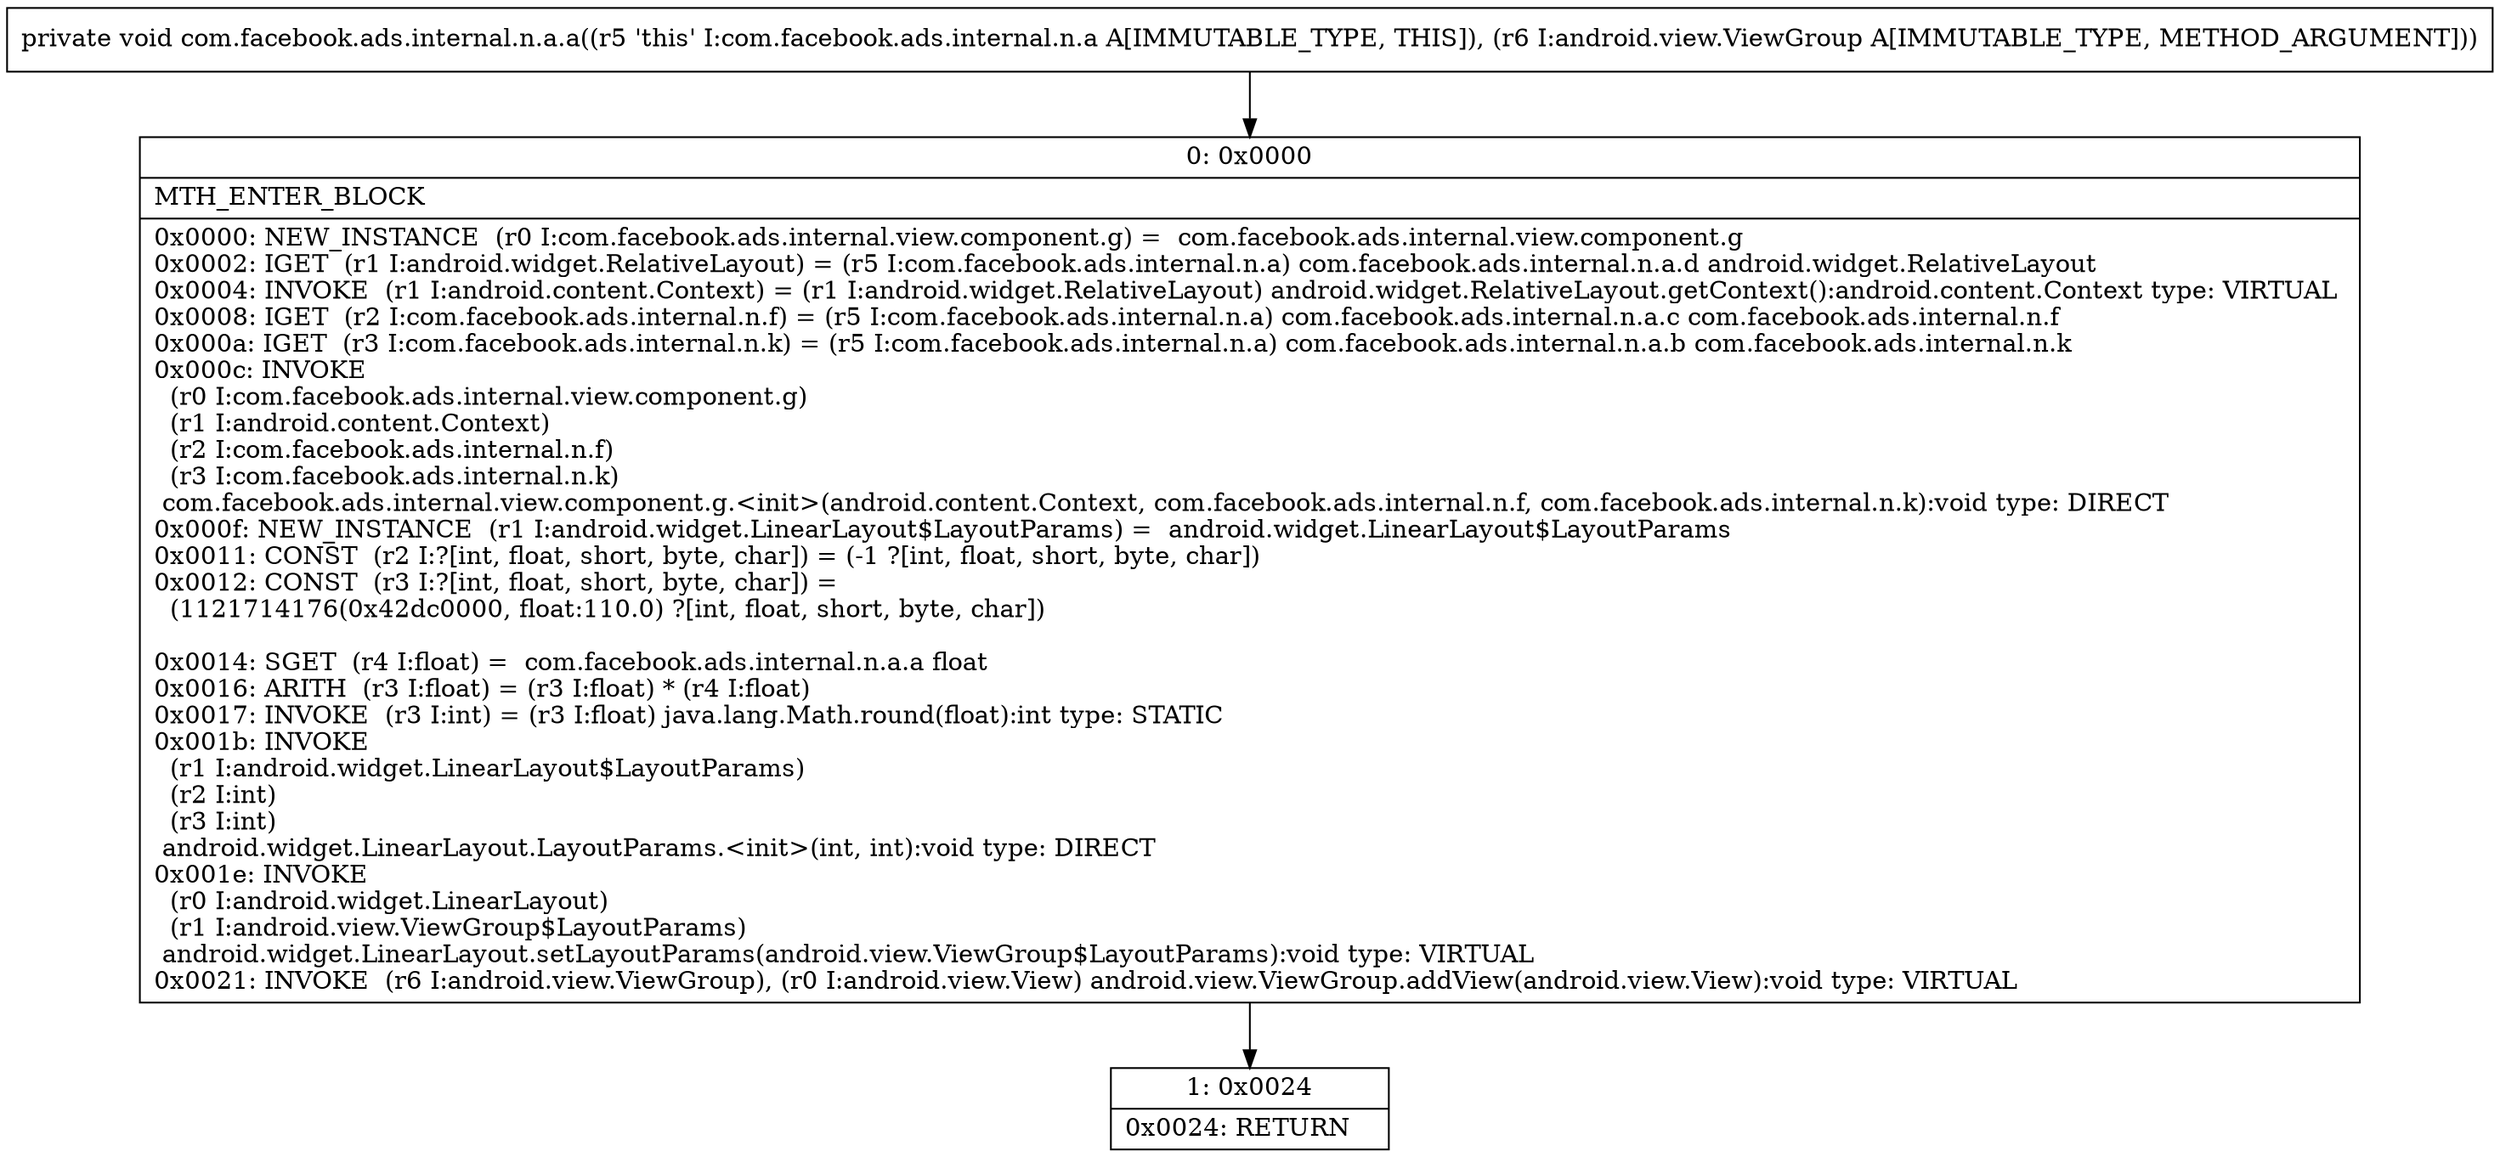 digraph "CFG forcom.facebook.ads.internal.n.a.a(Landroid\/view\/ViewGroup;)V" {
Node_0 [shape=record,label="{0\:\ 0x0000|MTH_ENTER_BLOCK\l|0x0000: NEW_INSTANCE  (r0 I:com.facebook.ads.internal.view.component.g) =  com.facebook.ads.internal.view.component.g \l0x0002: IGET  (r1 I:android.widget.RelativeLayout) = (r5 I:com.facebook.ads.internal.n.a) com.facebook.ads.internal.n.a.d android.widget.RelativeLayout \l0x0004: INVOKE  (r1 I:android.content.Context) = (r1 I:android.widget.RelativeLayout) android.widget.RelativeLayout.getContext():android.content.Context type: VIRTUAL \l0x0008: IGET  (r2 I:com.facebook.ads.internal.n.f) = (r5 I:com.facebook.ads.internal.n.a) com.facebook.ads.internal.n.a.c com.facebook.ads.internal.n.f \l0x000a: IGET  (r3 I:com.facebook.ads.internal.n.k) = (r5 I:com.facebook.ads.internal.n.a) com.facebook.ads.internal.n.a.b com.facebook.ads.internal.n.k \l0x000c: INVOKE  \l  (r0 I:com.facebook.ads.internal.view.component.g)\l  (r1 I:android.content.Context)\l  (r2 I:com.facebook.ads.internal.n.f)\l  (r3 I:com.facebook.ads.internal.n.k)\l com.facebook.ads.internal.view.component.g.\<init\>(android.content.Context, com.facebook.ads.internal.n.f, com.facebook.ads.internal.n.k):void type: DIRECT \l0x000f: NEW_INSTANCE  (r1 I:android.widget.LinearLayout$LayoutParams) =  android.widget.LinearLayout$LayoutParams \l0x0011: CONST  (r2 I:?[int, float, short, byte, char]) = (\-1 ?[int, float, short, byte, char]) \l0x0012: CONST  (r3 I:?[int, float, short, byte, char]) = \l  (1121714176(0x42dc0000, float:110.0) ?[int, float, short, byte, char])\l \l0x0014: SGET  (r4 I:float) =  com.facebook.ads.internal.n.a.a float \l0x0016: ARITH  (r3 I:float) = (r3 I:float) * (r4 I:float) \l0x0017: INVOKE  (r3 I:int) = (r3 I:float) java.lang.Math.round(float):int type: STATIC \l0x001b: INVOKE  \l  (r1 I:android.widget.LinearLayout$LayoutParams)\l  (r2 I:int)\l  (r3 I:int)\l android.widget.LinearLayout.LayoutParams.\<init\>(int, int):void type: DIRECT \l0x001e: INVOKE  \l  (r0 I:android.widget.LinearLayout)\l  (r1 I:android.view.ViewGroup$LayoutParams)\l android.widget.LinearLayout.setLayoutParams(android.view.ViewGroup$LayoutParams):void type: VIRTUAL \l0x0021: INVOKE  (r6 I:android.view.ViewGroup), (r0 I:android.view.View) android.view.ViewGroup.addView(android.view.View):void type: VIRTUAL \l}"];
Node_1 [shape=record,label="{1\:\ 0x0024|0x0024: RETURN   \l}"];
MethodNode[shape=record,label="{private void com.facebook.ads.internal.n.a.a((r5 'this' I:com.facebook.ads.internal.n.a A[IMMUTABLE_TYPE, THIS]), (r6 I:android.view.ViewGroup A[IMMUTABLE_TYPE, METHOD_ARGUMENT])) }"];
MethodNode -> Node_0;
Node_0 -> Node_1;
}

